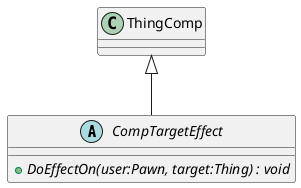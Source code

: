 @startuml
abstract class CompTargetEffect {
    + {abstract} DoEffectOn(user:Pawn, target:Thing) : void
}
ThingComp <|-- CompTargetEffect
@enduml
